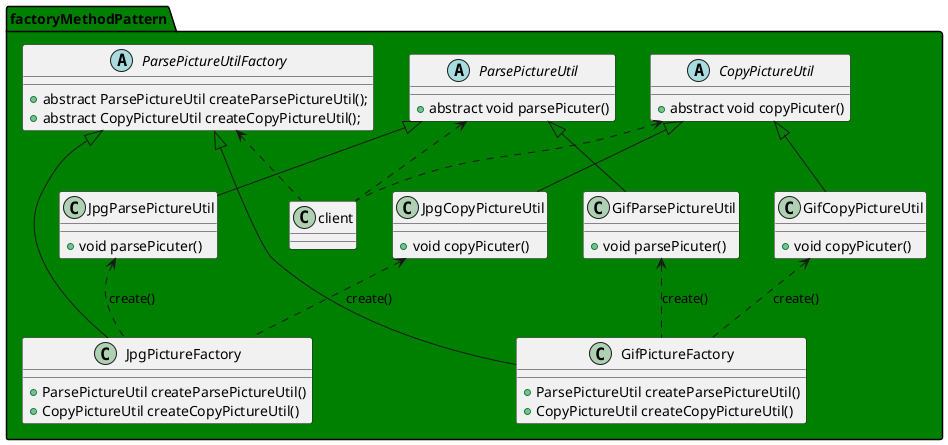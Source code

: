 @startuml


package factoryMethodPattern #green{
    abstract class ParsePictureUtil{
     +abstract void parsePicuter()
    }

    abstract class CopyPictureUtil{
     +abstract void copyPicuter()
    }

    class JpgCopyPictureUtil{
     + void copyPicuter()
    }
    class GifCopyPictureUtil{
     + void copyPicuter()
    }

    CopyPictureUtil <|--JpgCopyPictureUtil
    CopyPictureUtil <|--GifCopyPictureUtil

    class JpgParsePictureUtil{
     + void parsePicuter()
    }
    class GifParsePictureUtil{
     + void parsePicuter()
     }

    ParsePictureUtil <|--JpgParsePictureUtil
    ParsePictureUtil <|--GifParsePictureUtil

    abstract class ParsePictureUtilFactory{
     + abstract ParsePictureUtil createParsePictureUtil();
     + abstract CopyPictureUtil createCopyPictureUtil();
    }
    class GifPictureFactory{
     + ParsePictureUtil createParsePictureUtil()
     + CopyPictureUtil createCopyPictureUtil()
    }
    class JpgPictureFactory{
     + ParsePictureUtil createParsePictureUtil()
     + CopyPictureUtil createCopyPictureUtil()
    }

    ParsePictureUtilFactory <|--GifPictureFactory
    ParsePictureUtilFactory <|--JpgPictureFactory

    class client

    ParsePictureUtilFactory <..client
    ParsePictureUtil <..client
    CopyPictureUtil <..client



    JpgCopyPictureUtil <..JpgPictureFactory:create()
    GifCopyPictureUtil <..GifPictureFactory:create()
    JpgParsePictureUtil <..JpgPictureFactory:create()
    GifParsePictureUtil <..GifPictureFactory:create()

}

@enduml